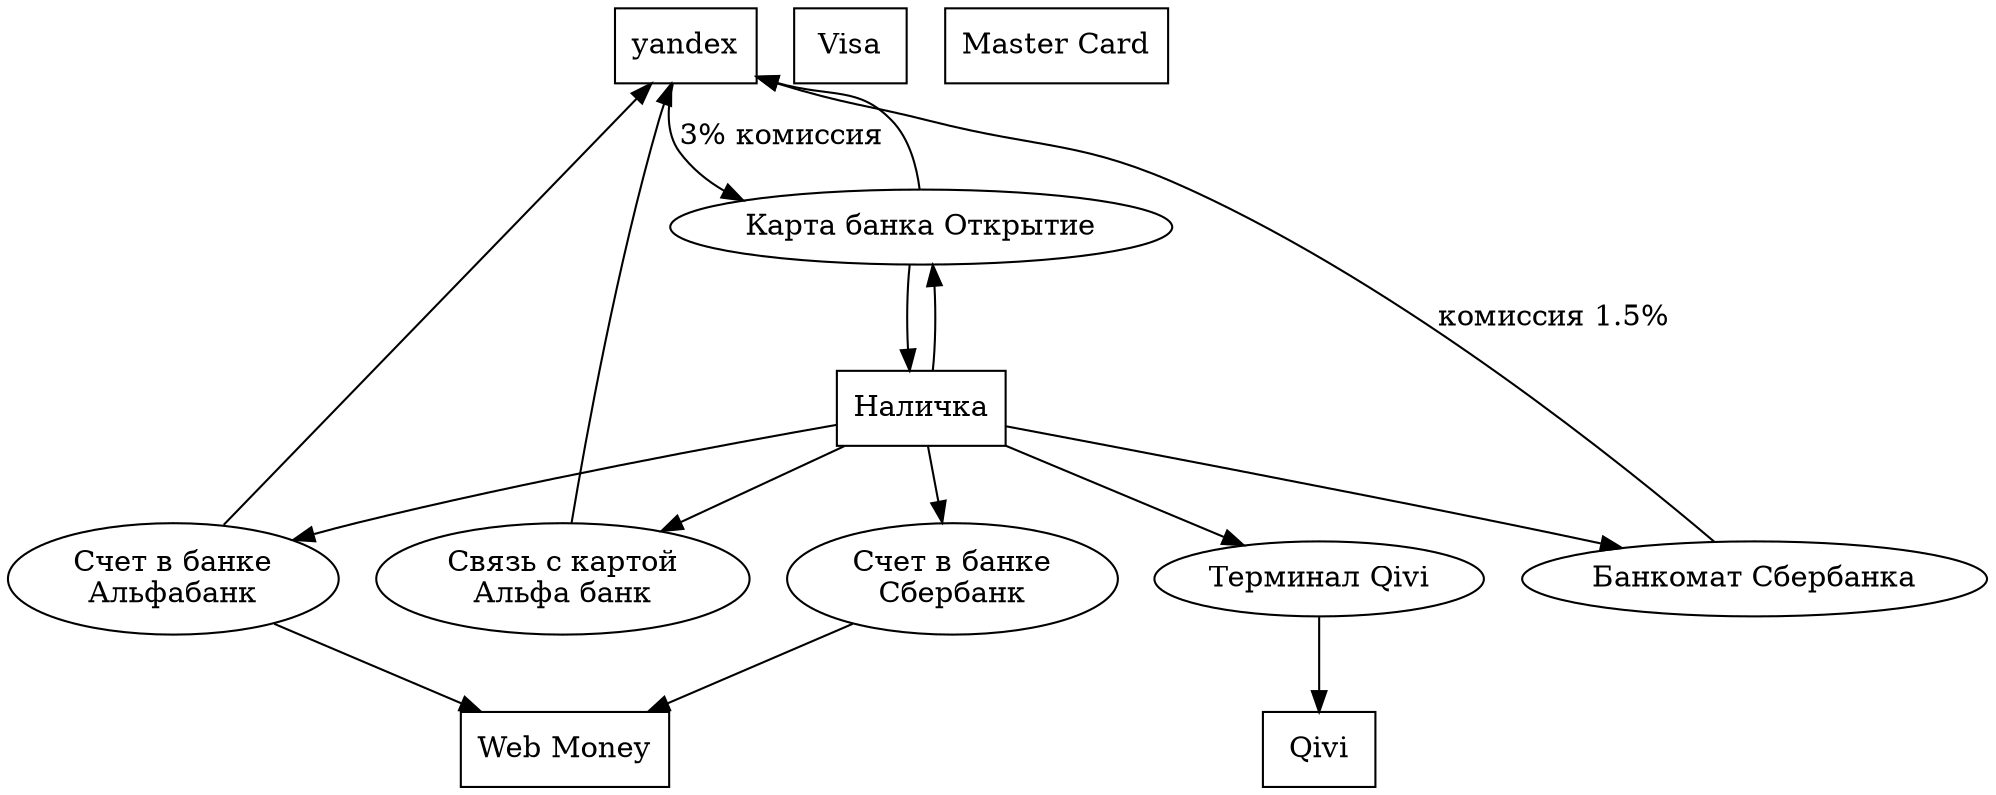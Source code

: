 digraph Money {
  yandex[shape=box, label="yandex"];
  webmoney[shape=box, label="Web Money"];
  cash[shape=box, label="Наличка"];
  visa[shape=box, label="Visa"];
  mastercard[shape=box, label="Master Card"];
  qivi[shape=box, label="Qivi"];
  
  qiviterminal[label="Терминал Qivi"];
  sberterminal[label="Банкомат Сбербанка"];
  alphacard[label="Связь с картой\nАльфа банк"];
  alphabank[label="Счет в банке\nАльфабанк"];
  opencard[label="Карта банка Открытие"];
  sberbank[label="Счет в банке\nСбербанк"];

  cash -> sberbank;
  sberbank -> webmoney;
  alphabank -> webmoney;
  cash -> sberterminal;
  sberterminal -> yandex [label="комиссия 1.5%"];
  cash -> alphabank;
  cash -> alphacard;
  cash -> opencard;
  cash -> qiviterminal;
  qiviterminal -> qivi;

  alphabank -> yandex;
  alphacard -> yandex;
  opencard -> yandex;

  yandex -> opencard [label="3% комиссия"];
  opencard -> cash;

}
